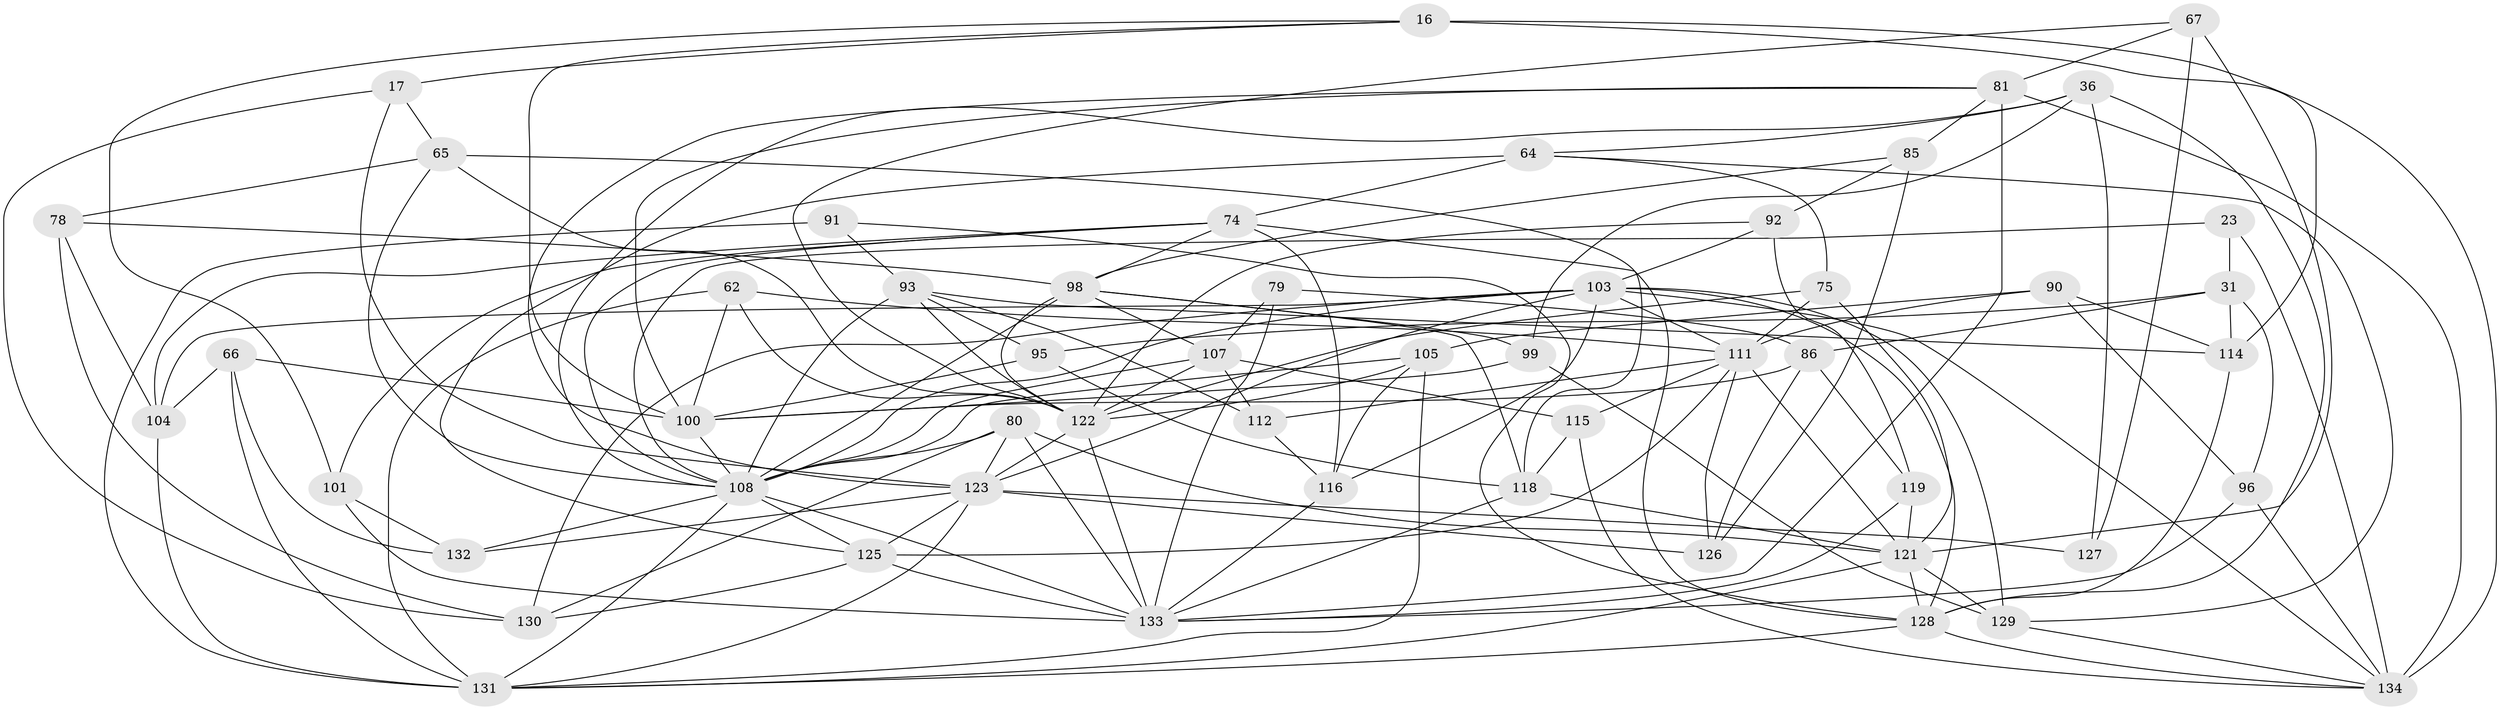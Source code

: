 // original degree distribution, {4: 1.0}
// Generated by graph-tools (version 1.1) at 2025/01/03/04/25 22:01:18]
// undirected, 53 vertices, 151 edges
graph export_dot {
graph [start="1"]
  node [color=gray90,style=filled];
  16 [super="+8"];
  17;
  23;
  31 [super="+5"];
  36 [super="+33"];
  62;
  64 [super="+1+35"];
  65 [super="+14"];
  66 [super="+30"];
  67;
  74 [super="+3+43"];
  75 [super="+57"];
  78;
  79;
  80 [super="+71"];
  81 [super="+40"];
  85;
  86 [super="+27"];
  90;
  91;
  92;
  93 [super="+87"];
  95;
  96;
  98 [super="+50+88"];
  99 [super="+63"];
  100 [super="+18+61+22"];
  101;
  103 [super="+48+51"];
  104 [super="+94+77"];
  105 [super="+32"];
  107 [super="+70"];
  108 [super="+11+19+46+102+73+47"];
  111 [super="+72"];
  112;
  114 [super="+83"];
  115;
  116 [super="+39"];
  118 [super="+113"];
  119;
  121 [super="+12+106+24+41"];
  122 [super="+97+69"];
  123 [super="+56+59+54"];
  125 [super="+82"];
  126;
  127;
  128 [super="+53+120"];
  129 [super="+15+117"];
  130 [super="+58"];
  131 [super="+26+45+49"];
  132;
  133 [super="+76+109"];
  134 [super="+110+124"];
  16 -- 114 [weight=2];
  16 -- 17;
  16 -- 101;
  16 -- 134;
  16 -- 100;
  17 -- 123;
  17 -- 65;
  17 -- 130;
  23 -- 31 [weight=2];
  23 -- 134;
  23 -- 108;
  31 -- 114;
  31 -- 96;
  31 -- 95;
  31 -- 86;
  36 -- 127 [weight=2];
  36 -- 64;
  36 -- 108;
  36 -- 99;
  36 -- 128;
  62 -- 122;
  62 -- 100;
  62 -- 131;
  62 -- 111;
  64 -- 75 [weight=2];
  64 -- 74 [weight=2];
  64 -- 129;
  64 -- 125 [weight=2];
  65 -- 78;
  65 -- 108;
  65 -- 118 [weight=2];
  65 -- 122;
  66 -- 100 [weight=2];
  66 -- 132;
  66 -- 131;
  66 -- 104 [weight=2];
  67 -- 127;
  67 -- 121;
  67 -- 81;
  67 -- 122;
  74 -- 101;
  74 -- 104;
  74 -- 98;
  74 -- 116;
  74 -- 108;
  74 -- 128;
  75 -- 111;
  75 -- 122 [weight=2];
  75 -- 121;
  78 -- 104;
  78 -- 130;
  78 -- 98;
  79 -- 86 [weight=2];
  79 -- 107;
  79 -- 133;
  80 -- 130;
  80 -- 123;
  80 -- 121 [weight=2];
  80 -- 108;
  80 -- 133;
  81 -- 100 [weight=2];
  81 -- 134 [weight=3];
  81 -- 85;
  81 -- 123;
  81 -- 133 [weight=2];
  85 -- 98;
  85 -- 92;
  85 -- 126;
  86 -- 119;
  86 -- 126;
  86 -- 100;
  90 -- 96;
  90 -- 114;
  90 -- 111;
  90 -- 105;
  91 -- 128;
  91 -- 131 [weight=2];
  91 -- 93;
  92 -- 119;
  92 -- 103;
  92 -- 122;
  93 -- 95;
  93 -- 122;
  93 -- 108 [weight=3];
  93 -- 112;
  93 -- 114;
  95 -- 100;
  95 -- 118;
  96 -- 134;
  96 -- 133;
  98 -- 99 [weight=2];
  98 -- 118;
  98 -- 122 [weight=2];
  98 -- 108;
  98 -- 107;
  99 -- 100;
  99 -- 129 [weight=2];
  100 -- 108;
  101 -- 133;
  101 -- 132;
  103 -- 130 [weight=2];
  103 -- 108 [weight=2];
  103 -- 111 [weight=2];
  103 -- 128;
  103 -- 129 [weight=2];
  103 -- 134;
  103 -- 116;
  103 -- 104;
  103 -- 123;
  104 -- 131 [weight=3];
  105 -- 116 [weight=2];
  105 -- 131;
  105 -- 122;
  105 -- 108;
  107 -- 122;
  107 -- 108;
  107 -- 115;
  107 -- 112;
  108 -- 132;
  108 -- 131 [weight=2];
  108 -- 133 [weight=2];
  108 -- 125;
  111 -- 112;
  111 -- 115;
  111 -- 121;
  111 -- 126;
  111 -- 125;
  112 -- 116;
  114 -- 128;
  115 -- 118;
  115 -- 134;
  116 -- 133;
  118 -- 133;
  118 -- 121 [weight=2];
  119 -- 121;
  119 -- 133;
  121 -- 129 [weight=2];
  121 -- 131;
  121 -- 128;
  122 -- 123 [weight=2];
  122 -- 133;
  123 -- 127;
  123 -- 132;
  123 -- 126;
  123 -- 131 [weight=2];
  123 -- 125;
  125 -- 133 [weight=2];
  125 -- 130;
  128 -- 134;
  128 -- 131;
  129 -- 134;
}
